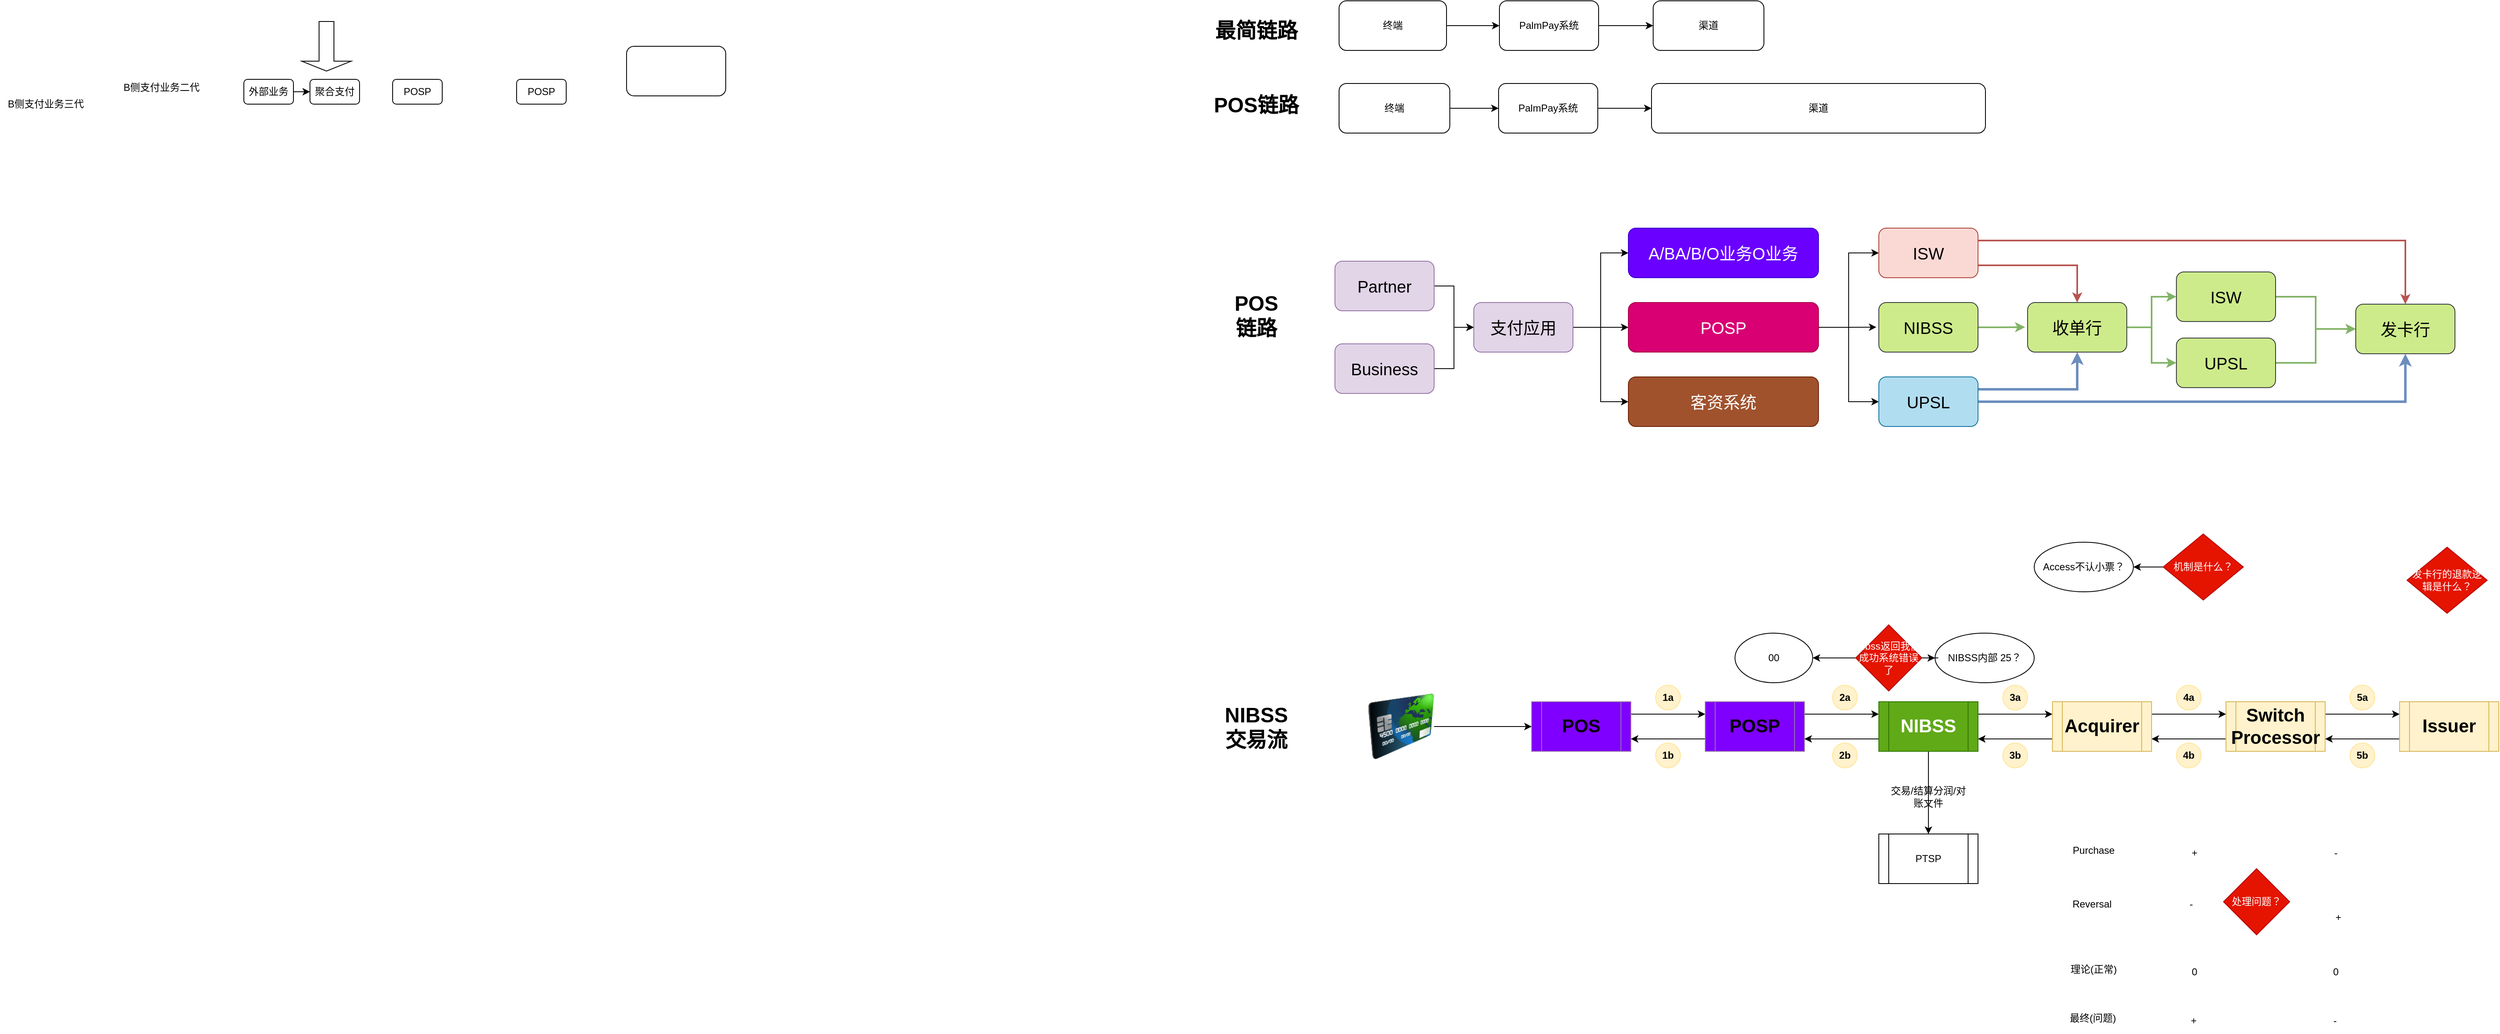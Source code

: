 <mxfile version="17.4.2" type="device"><diagram id="b_m8G_a6x7H7D1k9czj-" name="第 1 页"><mxGraphModel dx="2794" dy="754" grid="1" gridSize="10" guides="1" tooltips="1" connect="1" arrows="1" fold="1" page="1" pageScale="1" pageWidth="827" pageHeight="1169" math="0" shadow="0"><root><mxCell id="0"/><mxCell id="1" parent="0"/><mxCell id="6FTAW-Cb8eXJyz1F4EKW-25" value="" style="edgeStyle=orthogonalEdgeStyle;rounded=0;orthogonalLoop=1;jettySize=auto;html=1;" parent="1" source="6FTAW-Cb8eXJyz1F4EKW-23" target="6FTAW-Cb8eXJyz1F4EKW-24" edge="1"><mxGeometry relative="1" as="geometry"/></mxCell><mxCell id="6FTAW-Cb8eXJyz1F4EKW-23" value="终端" style="rounded=1;whiteSpace=wrap;html=1;" parent="1" vertex="1"><mxGeometry x="140" y="505" width="130" height="60" as="geometry"/></mxCell><mxCell id="6FTAW-Cb8eXJyz1F4EKW-27" value="" style="edgeStyle=orthogonalEdgeStyle;rounded=0;orthogonalLoop=1;jettySize=auto;html=1;" parent="1" source="6FTAW-Cb8eXJyz1F4EKW-24" target="6FTAW-Cb8eXJyz1F4EKW-26" edge="1"><mxGeometry relative="1" as="geometry"/></mxCell><mxCell id="6FTAW-Cb8eXJyz1F4EKW-24" value="PalmPay系统" style="whiteSpace=wrap;html=1;rounded=1;" parent="1" vertex="1"><mxGeometry x="334" y="505" width="120" height="60" as="geometry"/></mxCell><mxCell id="6FTAW-Cb8eXJyz1F4EKW-26" value="渠道" style="whiteSpace=wrap;html=1;rounded=1;" parent="1" vertex="1"><mxGeometry x="520" y="505" width="134" height="60" as="geometry"/></mxCell><mxCell id="6FTAW-Cb8eXJyz1F4EKW-31" value="" style="edgeStyle=orthogonalEdgeStyle;rounded=0;orthogonalLoop=1;jettySize=auto;html=1;" parent="1" source="6FTAW-Cb8eXJyz1F4EKW-32" target="6FTAW-Cb8eXJyz1F4EKW-34" edge="1"><mxGeometry relative="1" as="geometry"/></mxCell><mxCell id="6FTAW-Cb8eXJyz1F4EKW-32" value="终端" style="rounded=1;whiteSpace=wrap;html=1;" parent="1" vertex="1"><mxGeometry x="140" y="605" width="134" height="60" as="geometry"/></mxCell><mxCell id="6FTAW-Cb8eXJyz1F4EKW-33" value="" style="edgeStyle=orthogonalEdgeStyle;rounded=0;orthogonalLoop=1;jettySize=auto;html=1;" parent="1" source="6FTAW-Cb8eXJyz1F4EKW-34" target="6FTAW-Cb8eXJyz1F4EKW-35" edge="1"><mxGeometry relative="1" as="geometry"/></mxCell><mxCell id="6FTAW-Cb8eXJyz1F4EKW-34" value="PalmPay系统" style="whiteSpace=wrap;html=1;rounded=1;" parent="1" vertex="1"><mxGeometry x="333" y="605" width="120" height="60" as="geometry"/></mxCell><mxCell id="6FTAW-Cb8eXJyz1F4EKW-35" value="渠道" style="whiteSpace=wrap;html=1;rounded=1;" parent="1" vertex="1"><mxGeometry x="518" y="605" width="404" height="60" as="geometry"/></mxCell><mxCell id="6FTAW-Cb8eXJyz1F4EKW-72" style="edgeStyle=orthogonalEdgeStyle;rounded=0;orthogonalLoop=1;jettySize=auto;html=1;exitX=1;exitY=0.5;exitDx=0;exitDy=0;entryX=0;entryY=0.5;entryDx=0;entryDy=0;" parent="1" source="6FTAW-Cb8eXJyz1F4EKW-70" target="6FTAW-Cb8eXJyz1F4EKW-71" edge="1"><mxGeometry relative="1" as="geometry"/></mxCell><mxCell id="6FTAW-Cb8eXJyz1F4EKW-70" value="外部业务" style="rounded=1;whiteSpace=wrap;html=1;" parent="1" vertex="1"><mxGeometry x="-1185" y="600" width="60" height="30" as="geometry"/></mxCell><mxCell id="6FTAW-Cb8eXJyz1F4EKW-71" value="聚合支付" style="rounded=1;whiteSpace=wrap;html=1;" parent="1" vertex="1"><mxGeometry x="-1105" y="600" width="60" height="30" as="geometry"/></mxCell><mxCell id="6FTAW-Cb8eXJyz1F4EKW-75" value="B侧支付业务二代" style="text;html=1;align=center;verticalAlign=middle;resizable=0;points=[];autosize=1;strokeColor=none;fillColor=none;" parent="1" vertex="1"><mxGeometry x="-1340" y="600" width="110" height="20" as="geometry"/></mxCell><mxCell id="6FTAW-Cb8eXJyz1F4EKW-76" value="POSP" style="rounded=1;whiteSpace=wrap;html=1;" parent="1" vertex="1"><mxGeometry x="-1005" y="600" width="60" height="30" as="geometry"/></mxCell><mxCell id="6FTAW-Cb8eXJyz1F4EKW-84" value="" style="shape=singleArrow;direction=south;whiteSpace=wrap;html=1;fillColor=#FFFFFF;" parent="1" vertex="1"><mxGeometry x="-1115" y="530" width="60" height="60" as="geometry"/></mxCell><mxCell id="6FTAW-Cb8eXJyz1F4EKW-85" value="POSP" style="rounded=1;whiteSpace=wrap;html=1;" parent="1" vertex="1"><mxGeometry x="-855" y="600" width="60" height="30" as="geometry"/></mxCell><mxCell id="6FTAW-Cb8eXJyz1F4EKW-86" value="B侧支付业务三代" style="text;html=1;align=center;verticalAlign=middle;resizable=0;points=[];autosize=1;strokeColor=none;fillColor=none;" parent="1" vertex="1"><mxGeometry x="-1480" y="620" width="110" height="20" as="geometry"/></mxCell><mxCell id="416EFWIQ4zeSzAvpisH2-1" value="" style="edgeStyle=orthogonalEdgeStyle;rounded=0;orthogonalLoop=1;jettySize=auto;html=1;exitX=1;exitY=0.25;exitDx=0;exitDy=0;entryX=0;entryY=0.25;entryDx=0;entryDy=0;" parent="1" source="416EFWIQ4zeSzAvpisH2-2" target="416EFWIQ4zeSzAvpisH2-5" edge="1"><mxGeometry relative="1" as="geometry"/></mxCell><mxCell id="416EFWIQ4zeSzAvpisH2-2" value="POS" style="shape=process;whiteSpace=wrap;html=1;backgroundOutline=1;fillColor=#7F00FF;strokeColor=#9673a6;fontSize=22;fontStyle=1" parent="1" vertex="1"><mxGeometry x="373" y="1353" width="120" height="60" as="geometry"/></mxCell><mxCell id="416EFWIQ4zeSzAvpisH2-3" value="" style="edgeStyle=orthogonalEdgeStyle;rounded=0;orthogonalLoop=1;jettySize=auto;html=1;exitX=1;exitY=0.25;exitDx=0;exitDy=0;entryX=0;entryY=0.25;entryDx=0;entryDy=0;" parent="1" source="416EFWIQ4zeSzAvpisH2-5" target="416EFWIQ4zeSzAvpisH2-9" edge="1"><mxGeometry relative="1" as="geometry"/></mxCell><mxCell id="416EFWIQ4zeSzAvpisH2-4" style="edgeStyle=orthogonalEdgeStyle;rounded=0;orthogonalLoop=1;jettySize=auto;html=1;exitX=0;exitY=0.75;exitDx=0;exitDy=0;entryX=1;entryY=0.75;entryDx=0;entryDy=0;" parent="1" source="416EFWIQ4zeSzAvpisH2-5" target="416EFWIQ4zeSzAvpisH2-2" edge="1"><mxGeometry relative="1" as="geometry"/></mxCell><mxCell id="416EFWIQ4zeSzAvpisH2-5" value="POSP" style="shape=process;whiteSpace=wrap;html=1;backgroundOutline=1;fillColor=#7F00FF;strokeColor=#9673a6;fontSize=22;fontStyle=1" parent="1" vertex="1"><mxGeometry x="583" y="1353" width="120" height="60" as="geometry"/></mxCell><mxCell id="416EFWIQ4zeSzAvpisH2-6" style="edgeStyle=orthogonalEdgeStyle;rounded=0;orthogonalLoop=1;jettySize=auto;html=1;exitX=0;exitY=0.75;exitDx=0;exitDy=0;entryX=1;entryY=0.75;entryDx=0;entryDy=0;" parent="1" source="416EFWIQ4zeSzAvpisH2-9" target="416EFWIQ4zeSzAvpisH2-5" edge="1"><mxGeometry relative="1" as="geometry"><mxPoint x="743" y="1398" as="targetPoint"/></mxGeometry></mxCell><mxCell id="416EFWIQ4zeSzAvpisH2-7" style="edgeStyle=orthogonalEdgeStyle;rounded=0;orthogonalLoop=1;jettySize=auto;html=1;exitX=1;exitY=0.25;exitDx=0;exitDy=0;entryX=0;entryY=0.25;entryDx=0;entryDy=0;" parent="1" source="416EFWIQ4zeSzAvpisH2-9" target="416EFWIQ4zeSzAvpisH2-21" edge="1"><mxGeometry relative="1" as="geometry"/></mxCell><mxCell id="416EFWIQ4zeSzAvpisH2-8" style="edgeStyle=orthogonalEdgeStyle;rounded=0;orthogonalLoop=1;jettySize=auto;html=1;exitX=0.5;exitY=1;exitDx=0;exitDy=0;entryX=0.5;entryY=0;entryDx=0;entryDy=0;" parent="1" source="416EFWIQ4zeSzAvpisH2-9" target="416EFWIQ4zeSzAvpisH2-24" edge="1"><mxGeometry relative="1" as="geometry"/></mxCell><mxCell id="416EFWIQ4zeSzAvpisH2-9" value="NIBSS" style="shape=process;whiteSpace=wrap;html=1;backgroundOutline=1;fillColor=#60a917;strokeColor=#2D7600;fontColor=#ffffff;fontSize=22;fontStyle=1" parent="1" vertex="1"><mxGeometry x="793" y="1353" width="120" height="60" as="geometry"/></mxCell><mxCell id="416EFWIQ4zeSzAvpisH2-10" value="&lt;b&gt;1a&lt;/b&gt;" style="ellipse;whiteSpace=wrap;html=1;aspect=fixed;fillColor=#fff2cc;strokeColor=#FFE599;" parent="1" vertex="1"><mxGeometry x="523" y="1333" width="30" height="30" as="geometry"/></mxCell><mxCell id="416EFWIQ4zeSzAvpisH2-11" value="&lt;b&gt;1b&lt;/b&gt;" style="ellipse;whiteSpace=wrap;html=1;aspect=fixed;fillColor=#fff2cc;strokeColor=#FFE599;" parent="1" vertex="1"><mxGeometry x="523" y="1403" width="30" height="30" as="geometry"/></mxCell><mxCell id="416EFWIQ4zeSzAvpisH2-12" value="&lt;b&gt;2a&lt;/b&gt;" style="ellipse;whiteSpace=wrap;html=1;aspect=fixed;fillColor=#fff2cc;strokeColor=#FFE599;" parent="1" vertex="1"><mxGeometry x="737" y="1333" width="30" height="30" as="geometry"/></mxCell><mxCell id="416EFWIQ4zeSzAvpisH2-13" value="&lt;b&gt;2b&lt;/b&gt;" style="ellipse;whiteSpace=wrap;html=1;aspect=fixed;fillColor=#fff2cc;strokeColor=#FFE599;" parent="1" vertex="1"><mxGeometry x="737" y="1403" width="30" height="30" as="geometry"/></mxCell><mxCell id="416EFWIQ4zeSzAvpisH2-14" style="edgeStyle=orthogonalEdgeStyle;rounded=0;orthogonalLoop=1;jettySize=auto;html=1;entryX=0;entryY=0.5;entryDx=0;entryDy=0;" parent="1" source="416EFWIQ4zeSzAvpisH2-15" target="416EFWIQ4zeSzAvpisH2-2" edge="1"><mxGeometry relative="1" as="geometry"><mxPoint x="268" y="1383.333" as="sourcePoint"/></mxGeometry></mxCell><mxCell id="416EFWIQ4zeSzAvpisH2-15" value="" style="image;html=1;image=img/lib/clip_art/finance/Credit_Card_128x128.png;strokeColor=#FFE599;direction=east;" parent="1" vertex="1"><mxGeometry x="175" y="1343" width="80" height="80" as="geometry"/></mxCell><mxCell id="416EFWIQ4zeSzAvpisH2-16" style="edgeStyle=orthogonalEdgeStyle;rounded=0;orthogonalLoop=1;jettySize=auto;html=1;exitX=0;exitY=0.75;exitDx=0;exitDy=0;entryX=1;entryY=0.75;entryDx=0;entryDy=0;" parent="1" source="416EFWIQ4zeSzAvpisH2-18" target="416EFWIQ4zeSzAvpisH2-21" edge="1"><mxGeometry relative="1" as="geometry"/></mxCell><mxCell id="416EFWIQ4zeSzAvpisH2-17" style="edgeStyle=orthogonalEdgeStyle;rounded=0;orthogonalLoop=1;jettySize=auto;html=1;exitX=1;exitY=0.25;exitDx=0;exitDy=0;entryX=0;entryY=0.25;entryDx=0;entryDy=0;" parent="1" source="416EFWIQ4zeSzAvpisH2-18" target="416EFWIQ4zeSzAvpisH2-23" edge="1"><mxGeometry relative="1" as="geometry"/></mxCell><mxCell id="416EFWIQ4zeSzAvpisH2-18" value="Switch&lt;br&gt;Processor" style="shape=process;whiteSpace=wrap;html=1;backgroundOutline=1;fillColor=#fff2cc;strokeColor=#d6b656;fontSize=22;fontStyle=1;align=center;" parent="1" vertex="1"><mxGeometry x="1213" y="1353" width="120" height="60" as="geometry"/></mxCell><mxCell id="416EFWIQ4zeSzAvpisH2-19" style="edgeStyle=orthogonalEdgeStyle;rounded=0;orthogonalLoop=1;jettySize=auto;html=1;exitX=0;exitY=0.75;exitDx=0;exitDy=0;entryX=1;entryY=0.75;entryDx=0;entryDy=0;" parent="1" source="416EFWIQ4zeSzAvpisH2-21" target="416EFWIQ4zeSzAvpisH2-9" edge="1"><mxGeometry relative="1" as="geometry"/></mxCell><mxCell id="416EFWIQ4zeSzAvpisH2-20" style="edgeStyle=orthogonalEdgeStyle;rounded=0;orthogonalLoop=1;jettySize=auto;html=1;exitX=1;exitY=0.25;exitDx=0;exitDy=0;entryX=0;entryY=0.25;entryDx=0;entryDy=0;" parent="1" source="416EFWIQ4zeSzAvpisH2-21" target="416EFWIQ4zeSzAvpisH2-18" edge="1"><mxGeometry relative="1" as="geometry"/></mxCell><mxCell id="416EFWIQ4zeSzAvpisH2-21" value="Acquirer" style="shape=process;whiteSpace=wrap;html=1;backgroundOutline=1;fillColor=#fff2cc;strokeColor=#d6b656;fontSize=22;fontStyle=1" parent="1" vertex="1"><mxGeometry x="1003" y="1353" width="120" height="60" as="geometry"/></mxCell><mxCell id="416EFWIQ4zeSzAvpisH2-22" style="edgeStyle=orthogonalEdgeStyle;rounded=0;orthogonalLoop=1;jettySize=auto;html=1;exitX=0;exitY=0.75;exitDx=0;exitDy=0;entryX=1;entryY=0.75;entryDx=0;entryDy=0;" parent="1" source="416EFWIQ4zeSzAvpisH2-23" target="416EFWIQ4zeSzAvpisH2-18" edge="1"><mxGeometry relative="1" as="geometry"/></mxCell><mxCell id="416EFWIQ4zeSzAvpisH2-23" value="Issuer" style="shape=process;whiteSpace=wrap;html=1;backgroundOutline=1;fillColor=#fff2cc;strokeColor=#d6b656;fontSize=22;fontStyle=1" parent="1" vertex="1"><mxGeometry x="1423" y="1353" width="120" height="60" as="geometry"/></mxCell><mxCell id="416EFWIQ4zeSzAvpisH2-24" value="PTSP" style="shape=process;whiteSpace=wrap;html=1;backgroundOutline=1;" parent="1" vertex="1"><mxGeometry x="793" y="1513" width="120" height="60" as="geometry"/></mxCell><mxCell id="416EFWIQ4zeSzAvpisH2-25" value="交易/结算分润/对账文件" style="text;html=1;strokeColor=none;fillColor=none;align=center;verticalAlign=middle;whiteSpace=wrap;rounded=0;" parent="1" vertex="1"><mxGeometry x="803" y="1453" width="100" height="30" as="geometry"/></mxCell><mxCell id="416EFWIQ4zeSzAvpisH2-26" value="&lt;b&gt;3a&lt;/b&gt;" style="ellipse;whiteSpace=wrap;html=1;aspect=fixed;fillColor=#fff2cc;strokeColor=#FFE599;" parent="1" vertex="1"><mxGeometry x="943" y="1333" width="30" height="30" as="geometry"/></mxCell><mxCell id="416EFWIQ4zeSzAvpisH2-27" value="&lt;b&gt;3b&lt;/b&gt;" style="ellipse;whiteSpace=wrap;html=1;aspect=fixed;fillColor=#fff2cc;strokeColor=#FFE599;" parent="1" vertex="1"><mxGeometry x="943" y="1403" width="30" height="30" as="geometry"/></mxCell><mxCell id="416EFWIQ4zeSzAvpisH2-28" value="&lt;b&gt;4a&lt;/b&gt;" style="ellipse;whiteSpace=wrap;html=1;aspect=fixed;fillColor=#fff2cc;strokeColor=#FFE599;" parent="1" vertex="1"><mxGeometry x="1153" y="1333" width="30" height="30" as="geometry"/></mxCell><mxCell id="416EFWIQ4zeSzAvpisH2-29" value="&lt;b&gt;4b&lt;/b&gt;" style="ellipse;whiteSpace=wrap;html=1;aspect=fixed;fillColor=#fff2cc;strokeColor=#FFE599;" parent="1" vertex="1"><mxGeometry x="1153" y="1403" width="30" height="30" as="geometry"/></mxCell><mxCell id="416EFWIQ4zeSzAvpisH2-30" value="&lt;b&gt;5a&lt;/b&gt;" style="ellipse;whiteSpace=wrap;html=1;aspect=fixed;fillColor=#fff2cc;strokeColor=#FFE599;" parent="1" vertex="1"><mxGeometry x="1363" y="1333" width="30" height="30" as="geometry"/></mxCell><mxCell id="416EFWIQ4zeSzAvpisH2-31" value="&lt;b&gt;5b&lt;/b&gt;" style="ellipse;whiteSpace=wrap;html=1;aspect=fixed;fillColor=#fff2cc;strokeColor=#FFE599;" parent="1" vertex="1"><mxGeometry x="1363" y="1403" width="30" height="30" as="geometry"/></mxCell><mxCell id="416EFWIQ4zeSzAvpisH2-32" value="&lt;font style=&quot;font-size: 25px&quot;&gt;&lt;b&gt;NIBSS交易流&lt;/b&gt;&lt;/font&gt;" style="text;html=1;strokeColor=none;fillColor=none;align=center;verticalAlign=middle;whiteSpace=wrap;rounded=0;" parent="1" vertex="1"><mxGeometry x="-10" y="1368" width="100" height="30" as="geometry"/></mxCell><mxCell id="416EFWIQ4zeSzAvpisH2-33" value="00" style="ellipse;whiteSpace=wrap;html=1;" parent="1" vertex="1"><mxGeometry x="619" y="1270" width="94" height="60" as="geometry"/></mxCell><mxCell id="416EFWIQ4zeSzAvpisH2-34" value="NIBSS内部 25？" style="ellipse;whiteSpace=wrap;html=1;" parent="1" vertex="1"><mxGeometry x="861" y="1270" width="120" height="60" as="geometry"/></mxCell><mxCell id="416EFWIQ4zeSzAvpisH2-35" value="-" style="text;html=1;strokeColor=none;fillColor=none;align=center;verticalAlign=middle;whiteSpace=wrap;rounded=0;" parent="1" vertex="1"><mxGeometry x="1316" y="1521" width="60" height="30" as="geometry"/></mxCell><mxCell id="416EFWIQ4zeSzAvpisH2-36" value="+" style="text;html=1;strokeColor=none;fillColor=none;align=center;verticalAlign=middle;whiteSpace=wrap;rounded=0;" parent="1" vertex="1"><mxGeometry x="1145" y="1521" width="60" height="30" as="geometry"/></mxCell><mxCell id="416EFWIQ4zeSzAvpisH2-37" value="Purchase" style="text;html=1;strokeColor=none;fillColor=none;align=center;verticalAlign=middle;whiteSpace=wrap;rounded=0;" parent="1" vertex="1"><mxGeometry x="1023" y="1518" width="60" height="30" as="geometry"/></mxCell><mxCell id="416EFWIQ4zeSzAvpisH2-38" value="Reversal" style="text;html=1;strokeColor=none;fillColor=none;align=center;verticalAlign=middle;whiteSpace=wrap;rounded=0;" parent="1" vertex="1"><mxGeometry x="1021" y="1583" width="60" height="30" as="geometry"/></mxCell><mxCell id="416EFWIQ4zeSzAvpisH2-39" value="+" style="text;html=1;strokeColor=none;fillColor=none;align=center;verticalAlign=middle;whiteSpace=wrap;rounded=0;" parent="1" vertex="1"><mxGeometry x="1319" y="1599" width="60" height="30" as="geometry"/></mxCell><mxCell id="416EFWIQ4zeSzAvpisH2-40" value="-" style="text;html=1;strokeColor=none;fillColor=none;align=center;verticalAlign=middle;whiteSpace=wrap;rounded=0;" parent="1" vertex="1"><mxGeometry x="1141" y="1583" width="60" height="30" as="geometry"/></mxCell><mxCell id="416EFWIQ4zeSzAvpisH2-41" value="0" style="text;html=1;strokeColor=none;fillColor=none;align=center;verticalAlign=middle;whiteSpace=wrap;rounded=0;" parent="1" vertex="1"><mxGeometry x="1316" y="1665" width="60" height="30" as="geometry"/></mxCell><mxCell id="416EFWIQ4zeSzAvpisH2-42" value="0" style="text;html=1;strokeColor=none;fillColor=none;align=center;verticalAlign=middle;whiteSpace=wrap;rounded=0;" parent="1" vertex="1"><mxGeometry x="1145" y="1665" width="60" height="30" as="geometry"/></mxCell><mxCell id="416EFWIQ4zeSzAvpisH2-43" value="理论(正常)" style="text;html=1;strokeColor=none;fillColor=none;align=center;verticalAlign=middle;whiteSpace=wrap;rounded=0;" parent="1" vertex="1"><mxGeometry x="1023" y="1662" width="60" height="30" as="geometry"/></mxCell><mxCell id="416EFWIQ4zeSzAvpisH2-44" value="处理问题？" style="rhombus;whiteSpace=wrap;html=1;fillColor=#e51400;strokeColor=#B20000;fontColor=#ffffff;" parent="1" vertex="1"><mxGeometry x="1210" y="1555" width="80" height="80" as="geometry"/></mxCell><mxCell id="416EFWIQ4zeSzAvpisH2-45" value="Access不认小票？" style="ellipse;whiteSpace=wrap;html=1;" parent="1" vertex="1"><mxGeometry x="981" y="1160" width="120" height="60" as="geometry"/></mxCell><mxCell id="416EFWIQ4zeSzAvpisH2-46" value="" style="edgeStyle=orthogonalEdgeStyle;rounded=0;orthogonalLoop=1;jettySize=auto;html=1;" parent="1" source="416EFWIQ4zeSzAvpisH2-47" target="416EFWIQ4zeSzAvpisH2-45" edge="1"><mxGeometry relative="1" as="geometry"/></mxCell><mxCell id="416EFWIQ4zeSzAvpisH2-47" value="机制是什么？" style="rhombus;whiteSpace=wrap;html=1;fillColor=#e51400;strokeColor=#B20000;fontColor=#ffffff;" parent="1" vertex="1"><mxGeometry x="1137" y="1150" width="97" height="80" as="geometry"/></mxCell><mxCell id="416EFWIQ4zeSzAvpisH2-48" value="-" style="text;html=1;strokeColor=none;fillColor=none;align=center;verticalAlign=middle;whiteSpace=wrap;rounded=0;" parent="1" vertex="1"><mxGeometry x="1315" y="1724" width="60" height="30" as="geometry"/></mxCell><mxCell id="416EFWIQ4zeSzAvpisH2-49" value="+" style="text;html=1;strokeColor=none;fillColor=none;align=center;verticalAlign=middle;whiteSpace=wrap;rounded=0;" parent="1" vertex="1"><mxGeometry x="1144" y="1724" width="60" height="30" as="geometry"/></mxCell><mxCell id="416EFWIQ4zeSzAvpisH2-50" value="最终(问题)" style="text;html=1;strokeColor=none;fillColor=none;align=center;verticalAlign=middle;whiteSpace=wrap;rounded=0;" parent="1" vertex="1"><mxGeometry x="1022" y="1721" width="60" height="30" as="geometry"/></mxCell><mxCell id="416EFWIQ4zeSzAvpisH2-51" value="发卡行的退款逻辑是什么？" style="rhombus;whiteSpace=wrap;html=1;fillColor=#e51400;strokeColor=#B20000;fontColor=#ffffff;" parent="1" vertex="1"><mxGeometry x="1432" y="1166" width="97" height="80" as="geometry"/></mxCell><mxCell id="416EFWIQ4zeSzAvpisH2-52" style="edgeStyle=orthogonalEdgeStyle;rounded=0;orthogonalLoop=1;jettySize=auto;html=1;entryX=0;entryY=0.5;entryDx=0;entryDy=0;" parent="1" source="416EFWIQ4zeSzAvpisH2-54" target="416EFWIQ4zeSzAvpisH2-34" edge="1"><mxGeometry relative="1" as="geometry"/></mxCell><mxCell id="416EFWIQ4zeSzAvpisH2-53" style="edgeStyle=orthogonalEdgeStyle;rounded=0;orthogonalLoop=1;jettySize=auto;html=1;exitX=0;exitY=0.5;exitDx=0;exitDy=0;entryX=1;entryY=0.5;entryDx=0;entryDy=0;" parent="1" source="416EFWIQ4zeSzAvpisH2-54" target="416EFWIQ4zeSzAvpisH2-33" edge="1"><mxGeometry relative="1" as="geometry"/></mxCell><mxCell id="416EFWIQ4zeSzAvpisH2-54" value="&lt;span style=&quot;text-align: left&quot;&gt;nibss返回我们成功系统错误了&lt;/span&gt;" style="rhombus;whiteSpace=wrap;html=1;fillColor=#e51400;strokeColor=#B20000;fontColor=#ffffff;" parent="1" vertex="1"><mxGeometry x="765" y="1260" width="80" height="80" as="geometry"/></mxCell><mxCell id="416EFWIQ4zeSzAvpisH2-55" value="" style="rounded=1;whiteSpace=wrap;html=1;" parent="1" vertex="1"><mxGeometry x="-722" y="560" width="120" height="60" as="geometry"/></mxCell><mxCell id="416EFWIQ4zeSzAvpisH2-70" style="edgeStyle=orthogonalEdgeStyle;rounded=0;orthogonalLoop=1;jettySize=auto;html=1;exitX=1;exitY=0.5;exitDx=0;exitDy=0;entryX=0;entryY=0.5;entryDx=0;entryDy=0;fontSize=20;" parent="1" source="416EFWIQ4zeSzAvpisH2-57" target="416EFWIQ4zeSzAvpisH2-59" edge="1"><mxGeometry relative="1" as="geometry"/></mxCell><mxCell id="416EFWIQ4zeSzAvpisH2-57" value="&lt;span style=&quot;font-size: 20px;&quot;&gt;Partner&lt;/span&gt;" style="rounded=1;whiteSpace=wrap;html=1;fontSize=20;fillColor=#e1d5e7;strokeColor=#9673a6;" parent="1" vertex="1"><mxGeometry x="135" y="820" width="120" height="60" as="geometry"/></mxCell><mxCell id="416EFWIQ4zeSzAvpisH2-72" style="edgeStyle=orthogonalEdgeStyle;rounded=0;orthogonalLoop=1;jettySize=auto;html=1;entryX=0;entryY=0.5;entryDx=0;entryDy=0;fontSize=20;" parent="1" source="416EFWIQ4zeSzAvpisH2-58" target="416EFWIQ4zeSzAvpisH2-59" edge="1"><mxGeometry relative="1" as="geometry"/></mxCell><mxCell id="416EFWIQ4zeSzAvpisH2-58" value="&lt;span style=&quot;font-size: 20px;&quot;&gt;Business&lt;/span&gt;" style="rounded=1;whiteSpace=wrap;html=1;fontSize=20;fillColor=#e1d5e7;strokeColor=#9673a6;" parent="1" vertex="1"><mxGeometry x="135" y="920" width="120" height="60" as="geometry"/></mxCell><mxCell id="416EFWIQ4zeSzAvpisH2-73" style="edgeStyle=orthogonalEdgeStyle;rounded=0;orthogonalLoop=1;jettySize=auto;html=1;exitX=1;exitY=0.5;exitDx=0;exitDy=0;entryX=0;entryY=0.5;entryDx=0;entryDy=0;fontSize=20;" parent="1" source="416EFWIQ4zeSzAvpisH2-59" target="416EFWIQ4zeSzAvpisH2-60" edge="1"><mxGeometry relative="1" as="geometry"/></mxCell><mxCell id="416EFWIQ4zeSzAvpisH2-74" style="edgeStyle=orthogonalEdgeStyle;rounded=0;orthogonalLoop=1;jettySize=auto;html=1;exitX=1;exitY=0.5;exitDx=0;exitDy=0;entryX=0;entryY=0.5;entryDx=0;entryDy=0;fontSize=20;" parent="1" source="416EFWIQ4zeSzAvpisH2-59" target="416EFWIQ4zeSzAvpisH2-61" edge="1"><mxGeometry relative="1" as="geometry"/></mxCell><mxCell id="416EFWIQ4zeSzAvpisH2-75" style="edgeStyle=orthogonalEdgeStyle;rounded=0;orthogonalLoop=1;jettySize=auto;html=1;exitX=1;exitY=0.5;exitDx=0;exitDy=0;entryX=0;entryY=0.5;entryDx=0;entryDy=0;fontSize=20;" parent="1" source="416EFWIQ4zeSzAvpisH2-59" target="416EFWIQ4zeSzAvpisH2-62" edge="1"><mxGeometry relative="1" as="geometry"/></mxCell><mxCell id="416EFWIQ4zeSzAvpisH2-59" value="&lt;span style=&quot;font-size: 20px;&quot;&gt;支付应用&lt;/span&gt;" style="rounded=1;whiteSpace=wrap;html=1;fontSize=20;fillColor=#e1d5e7;strokeColor=#9673a6;" parent="1" vertex="1"><mxGeometry x="303" y="870" width="120" height="60" as="geometry"/></mxCell><mxCell id="416EFWIQ4zeSzAvpisH2-77" style="edgeStyle=orthogonalEdgeStyle;rounded=0;orthogonalLoop=1;jettySize=auto;html=1;exitX=1;exitY=0.5;exitDx=0;exitDy=0;entryX=0;entryY=0.5;entryDx=0;entryDy=0;fontSize=20;" parent="1" source="416EFWIQ4zeSzAvpisH2-60" target="416EFWIQ4zeSzAvpisH2-63" edge="1"><mxGeometry relative="1" as="geometry"/></mxCell><mxCell id="416EFWIQ4zeSzAvpisH2-78" style="edgeStyle=orthogonalEdgeStyle;rounded=0;orthogonalLoop=1;jettySize=auto;html=1;exitX=1;exitY=0.5;exitDx=0;exitDy=0;fontSize=20;" parent="1" source="416EFWIQ4zeSzAvpisH2-60" edge="1"><mxGeometry relative="1" as="geometry"><mxPoint x="790" y="899.857" as="targetPoint"/></mxGeometry></mxCell><mxCell id="416EFWIQ4zeSzAvpisH2-79" style="edgeStyle=orthogonalEdgeStyle;rounded=0;orthogonalLoop=1;jettySize=auto;html=1;exitX=1;exitY=0.5;exitDx=0;exitDy=0;entryX=0;entryY=0.5;entryDx=0;entryDy=0;fontSize=20;" parent="1" source="416EFWIQ4zeSzAvpisH2-60" target="416EFWIQ4zeSzAvpisH2-65" edge="1"><mxGeometry relative="1" as="geometry"/></mxCell><mxCell id="416EFWIQ4zeSzAvpisH2-60" value="&lt;span style=&quot;font-size: 20px;&quot;&gt;POSP&lt;/span&gt;" style="rounded=1;whiteSpace=wrap;html=1;fontSize=20;fillColor=#d80073;fontColor=#ffffff;strokeColor=#A50040;" parent="1" vertex="1"><mxGeometry x="490" y="870" width="230" height="60" as="geometry"/></mxCell><mxCell id="416EFWIQ4zeSzAvpisH2-61" value="&lt;span style=&quot;color: rgb(255, 255, 255); font-size: 20px;&quot;&gt;A/B&lt;/span&gt;&lt;span style=&quot;color: rgb(255, 255, 255); font-size: 20px;&quot;&gt;A/B/O业务&lt;/span&gt;&lt;span style=&quot;color: rgb(255, 255, 255); font-size: 20px;&quot;&gt;O业务&lt;/span&gt;" style="rounded=1;whiteSpace=wrap;html=1;fontSize=20;fillColor=#6a00ff;fontColor=#ffffff;strokeColor=#3700CC;" parent="1" vertex="1"><mxGeometry x="490" y="780" width="230" height="60" as="geometry"/></mxCell><mxCell id="416EFWIQ4zeSzAvpisH2-62" value="&lt;span style=&quot;color: rgb(255, 255, 255); font-size: 20px;&quot;&gt;客资系统&lt;/span&gt;" style="rounded=1;whiteSpace=wrap;html=1;fontSize=20;fillColor=#a0522d;fontColor=#ffffff;strokeColor=#6D1F00;" parent="1" vertex="1"><mxGeometry x="490" y="960" width="230" height="60" as="geometry"/></mxCell><mxCell id="416EFWIQ4zeSzAvpisH2-87" style="edgeStyle=orthogonalEdgeStyle;rounded=0;orthogonalLoop=1;jettySize=auto;html=1;exitX=1;exitY=0.75;exitDx=0;exitDy=0;fontSize=20;strokeWidth=2;fillColor=#f8cecc;strokeColor=#b85450;" parent="1" source="416EFWIQ4zeSzAvpisH2-63" target="416EFWIQ4zeSzAvpisH2-66" edge="1"><mxGeometry relative="1" as="geometry"/></mxCell><mxCell id="416EFWIQ4zeSzAvpisH2-88" style="edgeStyle=orthogonalEdgeStyle;rounded=0;orthogonalLoop=1;jettySize=auto;html=1;exitX=1;exitY=0.25;exitDx=0;exitDy=0;entryX=0.5;entryY=0;entryDx=0;entryDy=0;fontSize=20;strokeWidth=2;fillColor=#f8cecc;strokeColor=#b85450;" parent="1" source="416EFWIQ4zeSzAvpisH2-63" target="416EFWIQ4zeSzAvpisH2-69" edge="1"><mxGeometry relative="1" as="geometry"/></mxCell><mxCell id="416EFWIQ4zeSzAvpisH2-63" value="&lt;span style=&quot;font-size: 20px;&quot;&gt;ISW&lt;/span&gt;" style="rounded=1;whiteSpace=wrap;html=1;fontSize=20;fillColor=#fad9d5;strokeColor=#ae4132;" parent="1" vertex="1"><mxGeometry x="793" y="780" width="120" height="60" as="geometry"/></mxCell><mxCell id="416EFWIQ4zeSzAvpisH2-80" style="edgeStyle=orthogonalEdgeStyle;rounded=0;orthogonalLoop=1;jettySize=auto;html=1;exitX=1;exitY=0.5;exitDx=0;exitDy=0;fontSize=20;fillColor=#d5e8d4;strokeColor=#82b366;strokeWidth=2;" parent="1" source="416EFWIQ4zeSzAvpisH2-64" edge="1"><mxGeometry relative="1" as="geometry"><mxPoint x="970" y="899.857" as="targetPoint"/></mxGeometry></mxCell><mxCell id="416EFWIQ4zeSzAvpisH2-64" value="&lt;span style=&quot;font-size: 20px;&quot;&gt;NIBSS&lt;/span&gt;" style="rounded=1;whiteSpace=wrap;html=1;fontSize=20;fillColor=#cdeb8b;strokeColor=#36393d;" parent="1" vertex="1"><mxGeometry x="793" y="870" width="120" height="60" as="geometry"/></mxCell><mxCell id="416EFWIQ4zeSzAvpisH2-85" style="edgeStyle=orthogonalEdgeStyle;rounded=0;orthogonalLoop=1;jettySize=auto;html=1;exitX=1;exitY=0.25;exitDx=0;exitDy=0;entryX=0.5;entryY=1;entryDx=0;entryDy=0;fontSize=20;strokeWidth=3;fillColor=#dae8fc;strokeColor=#6c8ebf;" parent="1" source="416EFWIQ4zeSzAvpisH2-65" target="416EFWIQ4zeSzAvpisH2-66" edge="1"><mxGeometry relative="1" as="geometry"/></mxCell><mxCell id="416EFWIQ4zeSzAvpisH2-86" style="edgeStyle=orthogonalEdgeStyle;rounded=0;orthogonalLoop=1;jettySize=auto;html=1;exitX=1;exitY=0.5;exitDx=0;exitDy=0;entryX=0.5;entryY=1;entryDx=0;entryDy=0;fontSize=20;strokeWidth=3;fillColor=#dae8fc;strokeColor=#6c8ebf;" parent="1" source="416EFWIQ4zeSzAvpisH2-65" target="416EFWIQ4zeSzAvpisH2-69" edge="1"><mxGeometry relative="1" as="geometry"/></mxCell><mxCell id="416EFWIQ4zeSzAvpisH2-65" value="&lt;span style=&quot;font-size: 20px;&quot;&gt;UPSL&lt;/span&gt;" style="rounded=1;whiteSpace=wrap;html=1;fontSize=20;fillColor=#b1ddf0;strokeColor=#10739e;" parent="1" vertex="1"><mxGeometry x="793" y="960" width="120" height="60" as="geometry"/></mxCell><mxCell id="416EFWIQ4zeSzAvpisH2-81" style="edgeStyle=orthogonalEdgeStyle;rounded=0;orthogonalLoop=1;jettySize=auto;html=1;exitX=1;exitY=0.5;exitDx=0;exitDy=0;entryX=0;entryY=0.5;entryDx=0;entryDy=0;fontSize=20;fillColor=#d5e8d4;strokeColor=#82b366;strokeWidth=2;" parent="1" source="416EFWIQ4zeSzAvpisH2-66" target="416EFWIQ4zeSzAvpisH2-67" edge="1"><mxGeometry relative="1" as="geometry"/></mxCell><mxCell id="416EFWIQ4zeSzAvpisH2-82" style="edgeStyle=orthogonalEdgeStyle;rounded=0;orthogonalLoop=1;jettySize=auto;html=1;exitX=1;exitY=0.5;exitDx=0;exitDy=0;entryX=0;entryY=0.5;entryDx=0;entryDy=0;fontSize=20;fillColor=#d5e8d4;strokeColor=#82b366;strokeWidth=2;" parent="1" source="416EFWIQ4zeSzAvpisH2-66" target="416EFWIQ4zeSzAvpisH2-68" edge="1"><mxGeometry relative="1" as="geometry"/></mxCell><mxCell id="416EFWIQ4zeSzAvpisH2-66" value="&lt;span style=&quot;font-size: 20px;&quot;&gt;收单行&lt;/span&gt;" style="rounded=1;whiteSpace=wrap;html=1;fontSize=20;fillColor=#cdeb8b;strokeColor=#36393d;" parent="1" vertex="1"><mxGeometry x="973" y="870" width="120" height="60" as="geometry"/></mxCell><mxCell id="416EFWIQ4zeSzAvpisH2-83" style="edgeStyle=orthogonalEdgeStyle;rounded=0;orthogonalLoop=1;jettySize=auto;html=1;exitX=1;exitY=0.5;exitDx=0;exitDy=0;entryX=0;entryY=0.5;entryDx=0;entryDy=0;fontSize=20;fillColor=#d5e8d4;strokeColor=#82b366;strokeWidth=2;" parent="1" source="416EFWIQ4zeSzAvpisH2-67" target="416EFWIQ4zeSzAvpisH2-69" edge="1"><mxGeometry relative="1" as="geometry"/></mxCell><mxCell id="416EFWIQ4zeSzAvpisH2-67" value="&lt;span style=&quot;font-size: 20px;&quot;&gt;ISW&lt;/span&gt;" style="rounded=1;whiteSpace=wrap;html=1;fontSize=20;fillColor=#cdeb8b;strokeColor=#36393d;" parent="1" vertex="1"><mxGeometry x="1153" y="833" width="120" height="60" as="geometry"/></mxCell><mxCell id="416EFWIQ4zeSzAvpisH2-84" style="edgeStyle=orthogonalEdgeStyle;rounded=0;orthogonalLoop=1;jettySize=auto;html=1;exitX=1;exitY=0.5;exitDx=0;exitDy=0;entryX=0;entryY=0.5;entryDx=0;entryDy=0;fontSize=20;fillColor=#d5e8d4;strokeColor=#82b366;strokeWidth=2;" parent="1" source="416EFWIQ4zeSzAvpisH2-68" target="416EFWIQ4zeSzAvpisH2-69" edge="1"><mxGeometry relative="1" as="geometry"/></mxCell><mxCell id="416EFWIQ4zeSzAvpisH2-68" value="&lt;span style=&quot;font-size: 20px;&quot;&gt;UPSL&lt;/span&gt;" style="rounded=1;whiteSpace=wrap;html=1;fontSize=20;fillColor=#cdeb8b;strokeColor=#36393d;" parent="1" vertex="1"><mxGeometry x="1153" y="913" width="120" height="60" as="geometry"/></mxCell><mxCell id="416EFWIQ4zeSzAvpisH2-69" value="&lt;span style=&quot;font-size: 20px;&quot;&gt;发卡行&lt;/span&gt;" style="rounded=1;whiteSpace=wrap;html=1;fontSize=20;fillColor=#cdeb8b;strokeColor=#36393d;" parent="1" vertex="1"><mxGeometry x="1370" y="872" width="120" height="60" as="geometry"/></mxCell><mxCell id="416EFWIQ4zeSzAvpisH2-90" value="&lt;font style=&quot;font-size: 25px&quot;&gt;&lt;b&gt;POS&lt;br&gt;链路&lt;/b&gt;&lt;/font&gt;" style="text;html=1;strokeColor=none;fillColor=none;align=center;verticalAlign=middle;whiteSpace=wrap;rounded=0;" parent="1" vertex="1"><mxGeometry x="-10" y="870" width="100" height="30" as="geometry"/></mxCell><mxCell id="416EFWIQ4zeSzAvpisH2-91" value="&lt;span style=&quot;font-size: 25px&quot;&gt;&lt;b&gt;最简链路&lt;/b&gt;&lt;/span&gt;" style="text;html=1;strokeColor=none;fillColor=none;align=center;verticalAlign=middle;whiteSpace=wrap;rounded=0;" parent="1" vertex="1"><mxGeometry x="-15" y="525" width="110" height="30" as="geometry"/></mxCell><mxCell id="416EFWIQ4zeSzAvpisH2-92" value="&lt;span style=&quot;font-size: 25px&quot;&gt;&lt;b&gt;POS链路&lt;/b&gt;&lt;/span&gt;" style="text;html=1;strokeColor=none;fillColor=none;align=center;verticalAlign=middle;whiteSpace=wrap;rounded=0;" parent="1" vertex="1"><mxGeometry x="-15" y="615" width="110" height="30" as="geometry"/></mxCell></root></mxGraphModel></diagram></mxfile>